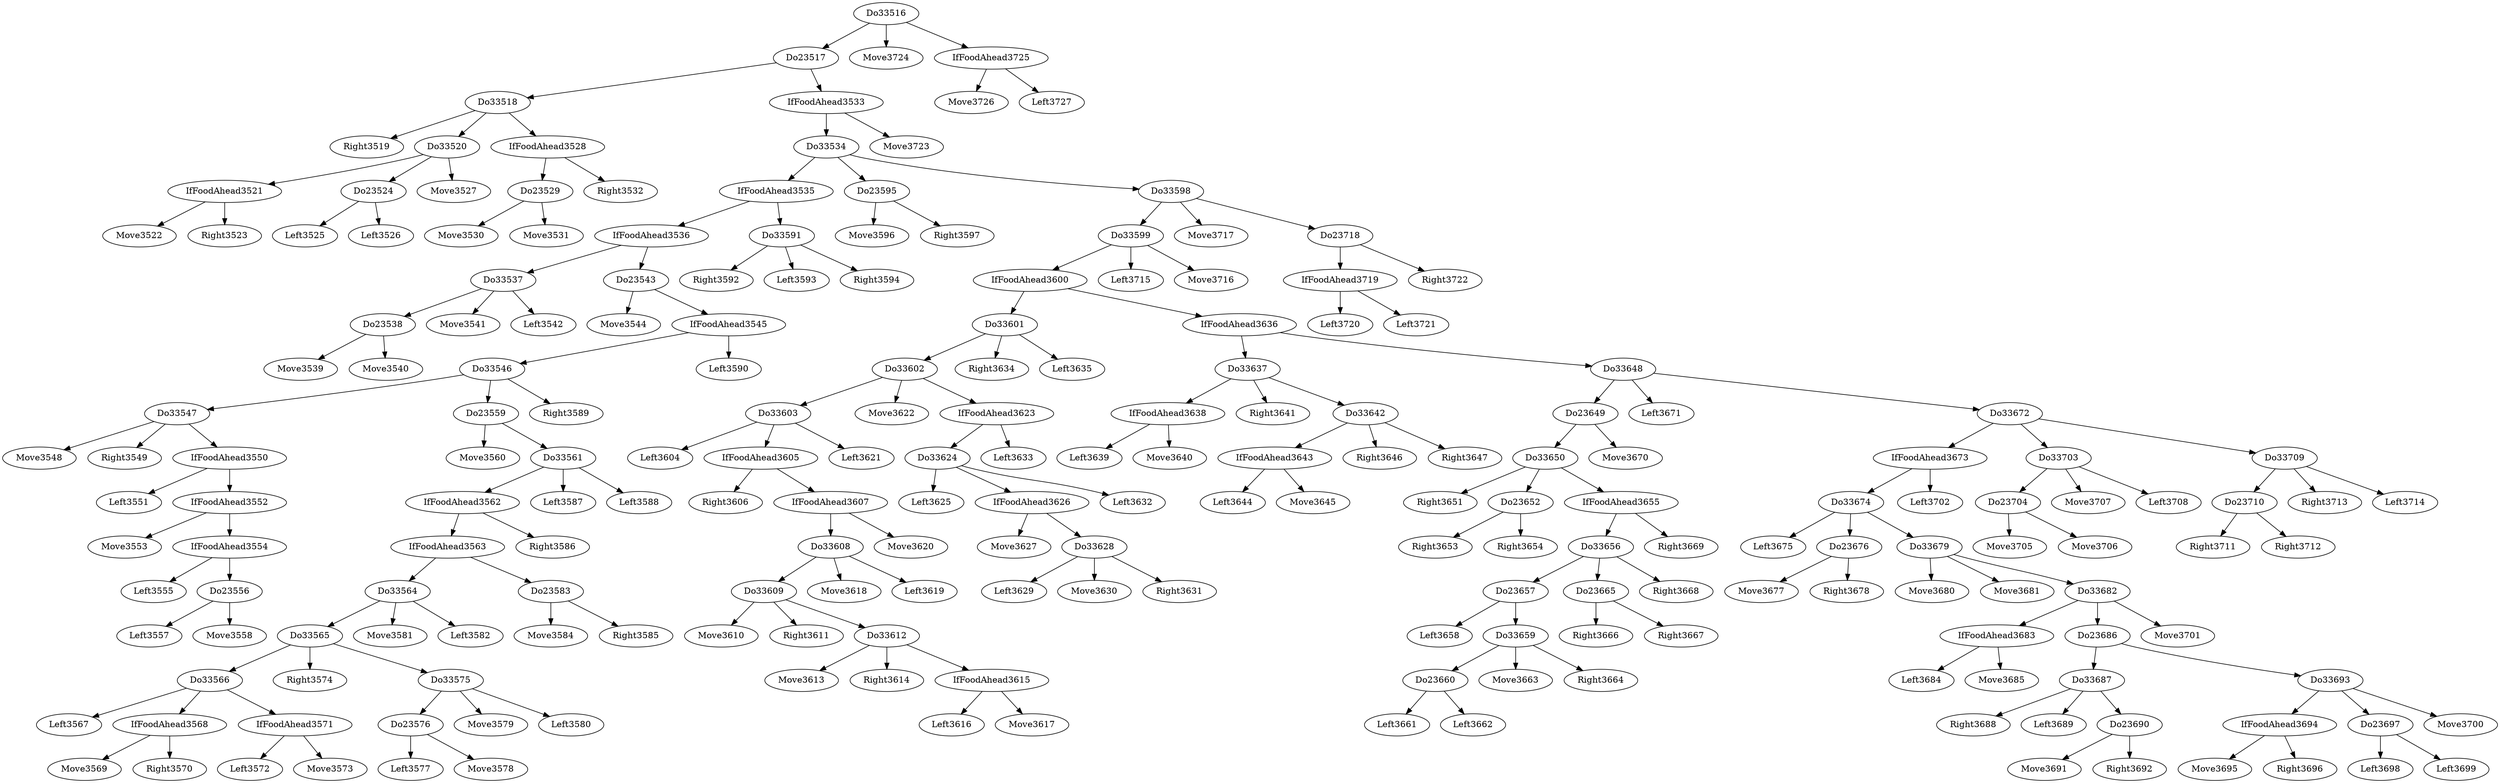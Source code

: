 digraph T {
	Do33518 -> Right3519
	IfFoodAhead3521 -> Move3522
	IfFoodAhead3521 -> Right3523
	Do33520 -> IfFoodAhead3521
	Do23524 -> Left3525
	Do23524 -> Left3526
	Do33520 -> Do23524
	Do33520 -> Move3527
	Do33518 -> Do33520
	Do23529 -> Move3530
	Do23529 -> Move3531
	IfFoodAhead3528 -> Do23529
	IfFoodAhead3528 -> Right3532
	Do33518 -> IfFoodAhead3528
	Do23517 -> Do33518
	Do23538 -> Move3539
	Do23538 -> Move3540
	Do33537 -> Do23538
	Do33537 -> Move3541
	Do33537 -> Left3542
	IfFoodAhead3536 -> Do33537
	Do23543 -> Move3544
	Do33547 -> Move3548
	Do33547 -> Right3549
	IfFoodAhead3550 -> Left3551
	IfFoodAhead3552 -> Move3553
	IfFoodAhead3554 -> Left3555
	Do23556 -> Left3557
	Do23556 -> Move3558
	IfFoodAhead3554 -> Do23556
	IfFoodAhead3552 -> IfFoodAhead3554
	IfFoodAhead3550 -> IfFoodAhead3552
	Do33547 -> IfFoodAhead3550
	Do33546 -> Do33547
	Do23559 -> Move3560
	Do33566 -> Left3567
	IfFoodAhead3568 -> Move3569
	IfFoodAhead3568 -> Right3570
	Do33566 -> IfFoodAhead3568
	IfFoodAhead3571 -> Left3572
	IfFoodAhead3571 -> Move3573
	Do33566 -> IfFoodAhead3571
	Do33565 -> Do33566
	Do33565 -> Right3574
	Do23576 -> Left3577
	Do23576 -> Move3578
	Do33575 -> Do23576
	Do33575 -> Move3579
	Do33575 -> Left3580
	Do33565 -> Do33575
	Do33564 -> Do33565
	Do33564 -> Move3581
	Do33564 -> Left3582
	IfFoodAhead3563 -> Do33564
	Do23583 -> Move3584
	Do23583 -> Right3585
	IfFoodAhead3563 -> Do23583
	IfFoodAhead3562 -> IfFoodAhead3563
	IfFoodAhead3562 -> Right3586
	Do33561 -> IfFoodAhead3562
	Do33561 -> Left3587
	Do33561 -> Left3588
	Do23559 -> Do33561
	Do33546 -> Do23559
	Do33546 -> Right3589
	IfFoodAhead3545 -> Do33546
	IfFoodAhead3545 -> Left3590
	Do23543 -> IfFoodAhead3545
	IfFoodAhead3536 -> Do23543
	IfFoodAhead3535 -> IfFoodAhead3536
	Do33591 -> Right3592
	Do33591 -> Left3593
	Do33591 -> Right3594
	IfFoodAhead3535 -> Do33591
	Do33534 -> IfFoodAhead3535
	Do23595 -> Move3596
	Do23595 -> Right3597
	Do33534 -> Do23595
	Do33603 -> Left3604
	IfFoodAhead3605 -> Right3606
	Do33609 -> Move3610
	Do33609 -> Right3611
	Do33612 -> Move3613
	Do33612 -> Right3614
	IfFoodAhead3615 -> Left3616
	IfFoodAhead3615 -> Move3617
	Do33612 -> IfFoodAhead3615
	Do33609 -> Do33612
	Do33608 -> Do33609
	Do33608 -> Move3618
	Do33608 -> Left3619
	IfFoodAhead3607 -> Do33608
	IfFoodAhead3607 -> Move3620
	IfFoodAhead3605 -> IfFoodAhead3607
	Do33603 -> IfFoodAhead3605
	Do33603 -> Left3621
	Do33602 -> Do33603
	Do33602 -> Move3622
	Do33624 -> Left3625
	IfFoodAhead3626 -> Move3627
	Do33628 -> Left3629
	Do33628 -> Move3630
	Do33628 -> Right3631
	IfFoodAhead3626 -> Do33628
	Do33624 -> IfFoodAhead3626
	Do33624 -> Left3632
	IfFoodAhead3623 -> Do33624
	IfFoodAhead3623 -> Left3633
	Do33602 -> IfFoodAhead3623
	Do33601 -> Do33602
	Do33601 -> Right3634
	Do33601 -> Left3635
	IfFoodAhead3600 -> Do33601
	IfFoodAhead3638 -> Left3639
	IfFoodAhead3638 -> Move3640
	Do33637 -> IfFoodAhead3638
	Do33637 -> Right3641
	IfFoodAhead3643 -> Left3644
	IfFoodAhead3643 -> Move3645
	Do33642 -> IfFoodAhead3643
	Do33642 -> Right3646
	Do33642 -> Right3647
	Do33637 -> Do33642
	IfFoodAhead3636 -> Do33637
	Do33650 -> Right3651
	Do23652 -> Right3653
	Do23652 -> Right3654
	Do33650 -> Do23652
	Do23657 -> Left3658
	Do23660 -> Left3661
	Do23660 -> Left3662
	Do33659 -> Do23660
	Do33659 -> Move3663
	Do33659 -> Right3664
	Do23657 -> Do33659
	Do33656 -> Do23657
	Do23665 -> Right3666
	Do23665 -> Right3667
	Do33656 -> Do23665
	Do33656 -> Right3668
	IfFoodAhead3655 -> Do33656
	IfFoodAhead3655 -> Right3669
	Do33650 -> IfFoodAhead3655
	Do23649 -> Do33650
	Do23649 -> Move3670
	Do33648 -> Do23649
	Do33648 -> Left3671
	Do33674 -> Left3675
	Do23676 -> Move3677
	Do23676 -> Right3678
	Do33674 -> Do23676
	Do33679 -> Move3680
	Do33679 -> Move3681
	IfFoodAhead3683 -> Left3684
	IfFoodAhead3683 -> Move3685
	Do33682 -> IfFoodAhead3683
	Do33687 -> Right3688
	Do33687 -> Left3689
	Do23690 -> Move3691
	Do23690 -> Right3692
	Do33687 -> Do23690
	Do23686 -> Do33687
	IfFoodAhead3694 -> Move3695
	IfFoodAhead3694 -> Right3696
	Do33693 -> IfFoodAhead3694
	Do23697 -> Left3698
	Do23697 -> Left3699
	Do33693 -> Do23697
	Do33693 -> Move3700
	Do23686 -> Do33693
	Do33682 -> Do23686
	Do33682 -> Move3701
	Do33679 -> Do33682
	Do33674 -> Do33679
	IfFoodAhead3673 -> Do33674
	IfFoodAhead3673 -> Left3702
	Do33672 -> IfFoodAhead3673
	Do23704 -> Move3705
	Do23704 -> Move3706
	Do33703 -> Do23704
	Do33703 -> Move3707
	Do33703 -> Left3708
	Do33672 -> Do33703
	Do23710 -> Right3711
	Do23710 -> Right3712
	Do33709 -> Do23710
	Do33709 -> Right3713
	Do33709 -> Left3714
	Do33672 -> Do33709
	Do33648 -> Do33672
	IfFoodAhead3636 -> Do33648
	IfFoodAhead3600 -> IfFoodAhead3636
	Do33599 -> IfFoodAhead3600
	Do33599 -> Left3715
	Do33599 -> Move3716
	Do33598 -> Do33599
	Do33598 -> Move3717
	IfFoodAhead3719 -> Left3720
	IfFoodAhead3719 -> Left3721
	Do23718 -> IfFoodAhead3719
	Do23718 -> Right3722
	Do33598 -> Do23718
	Do33534 -> Do33598
	IfFoodAhead3533 -> Do33534
	IfFoodAhead3533 -> Move3723
	Do23517 -> IfFoodAhead3533
	Do33516 -> Do23517
	Do33516 -> Move3724
	IfFoodAhead3725 -> Move3726
	IfFoodAhead3725 -> Left3727
	Do33516 -> IfFoodAhead3725
}
